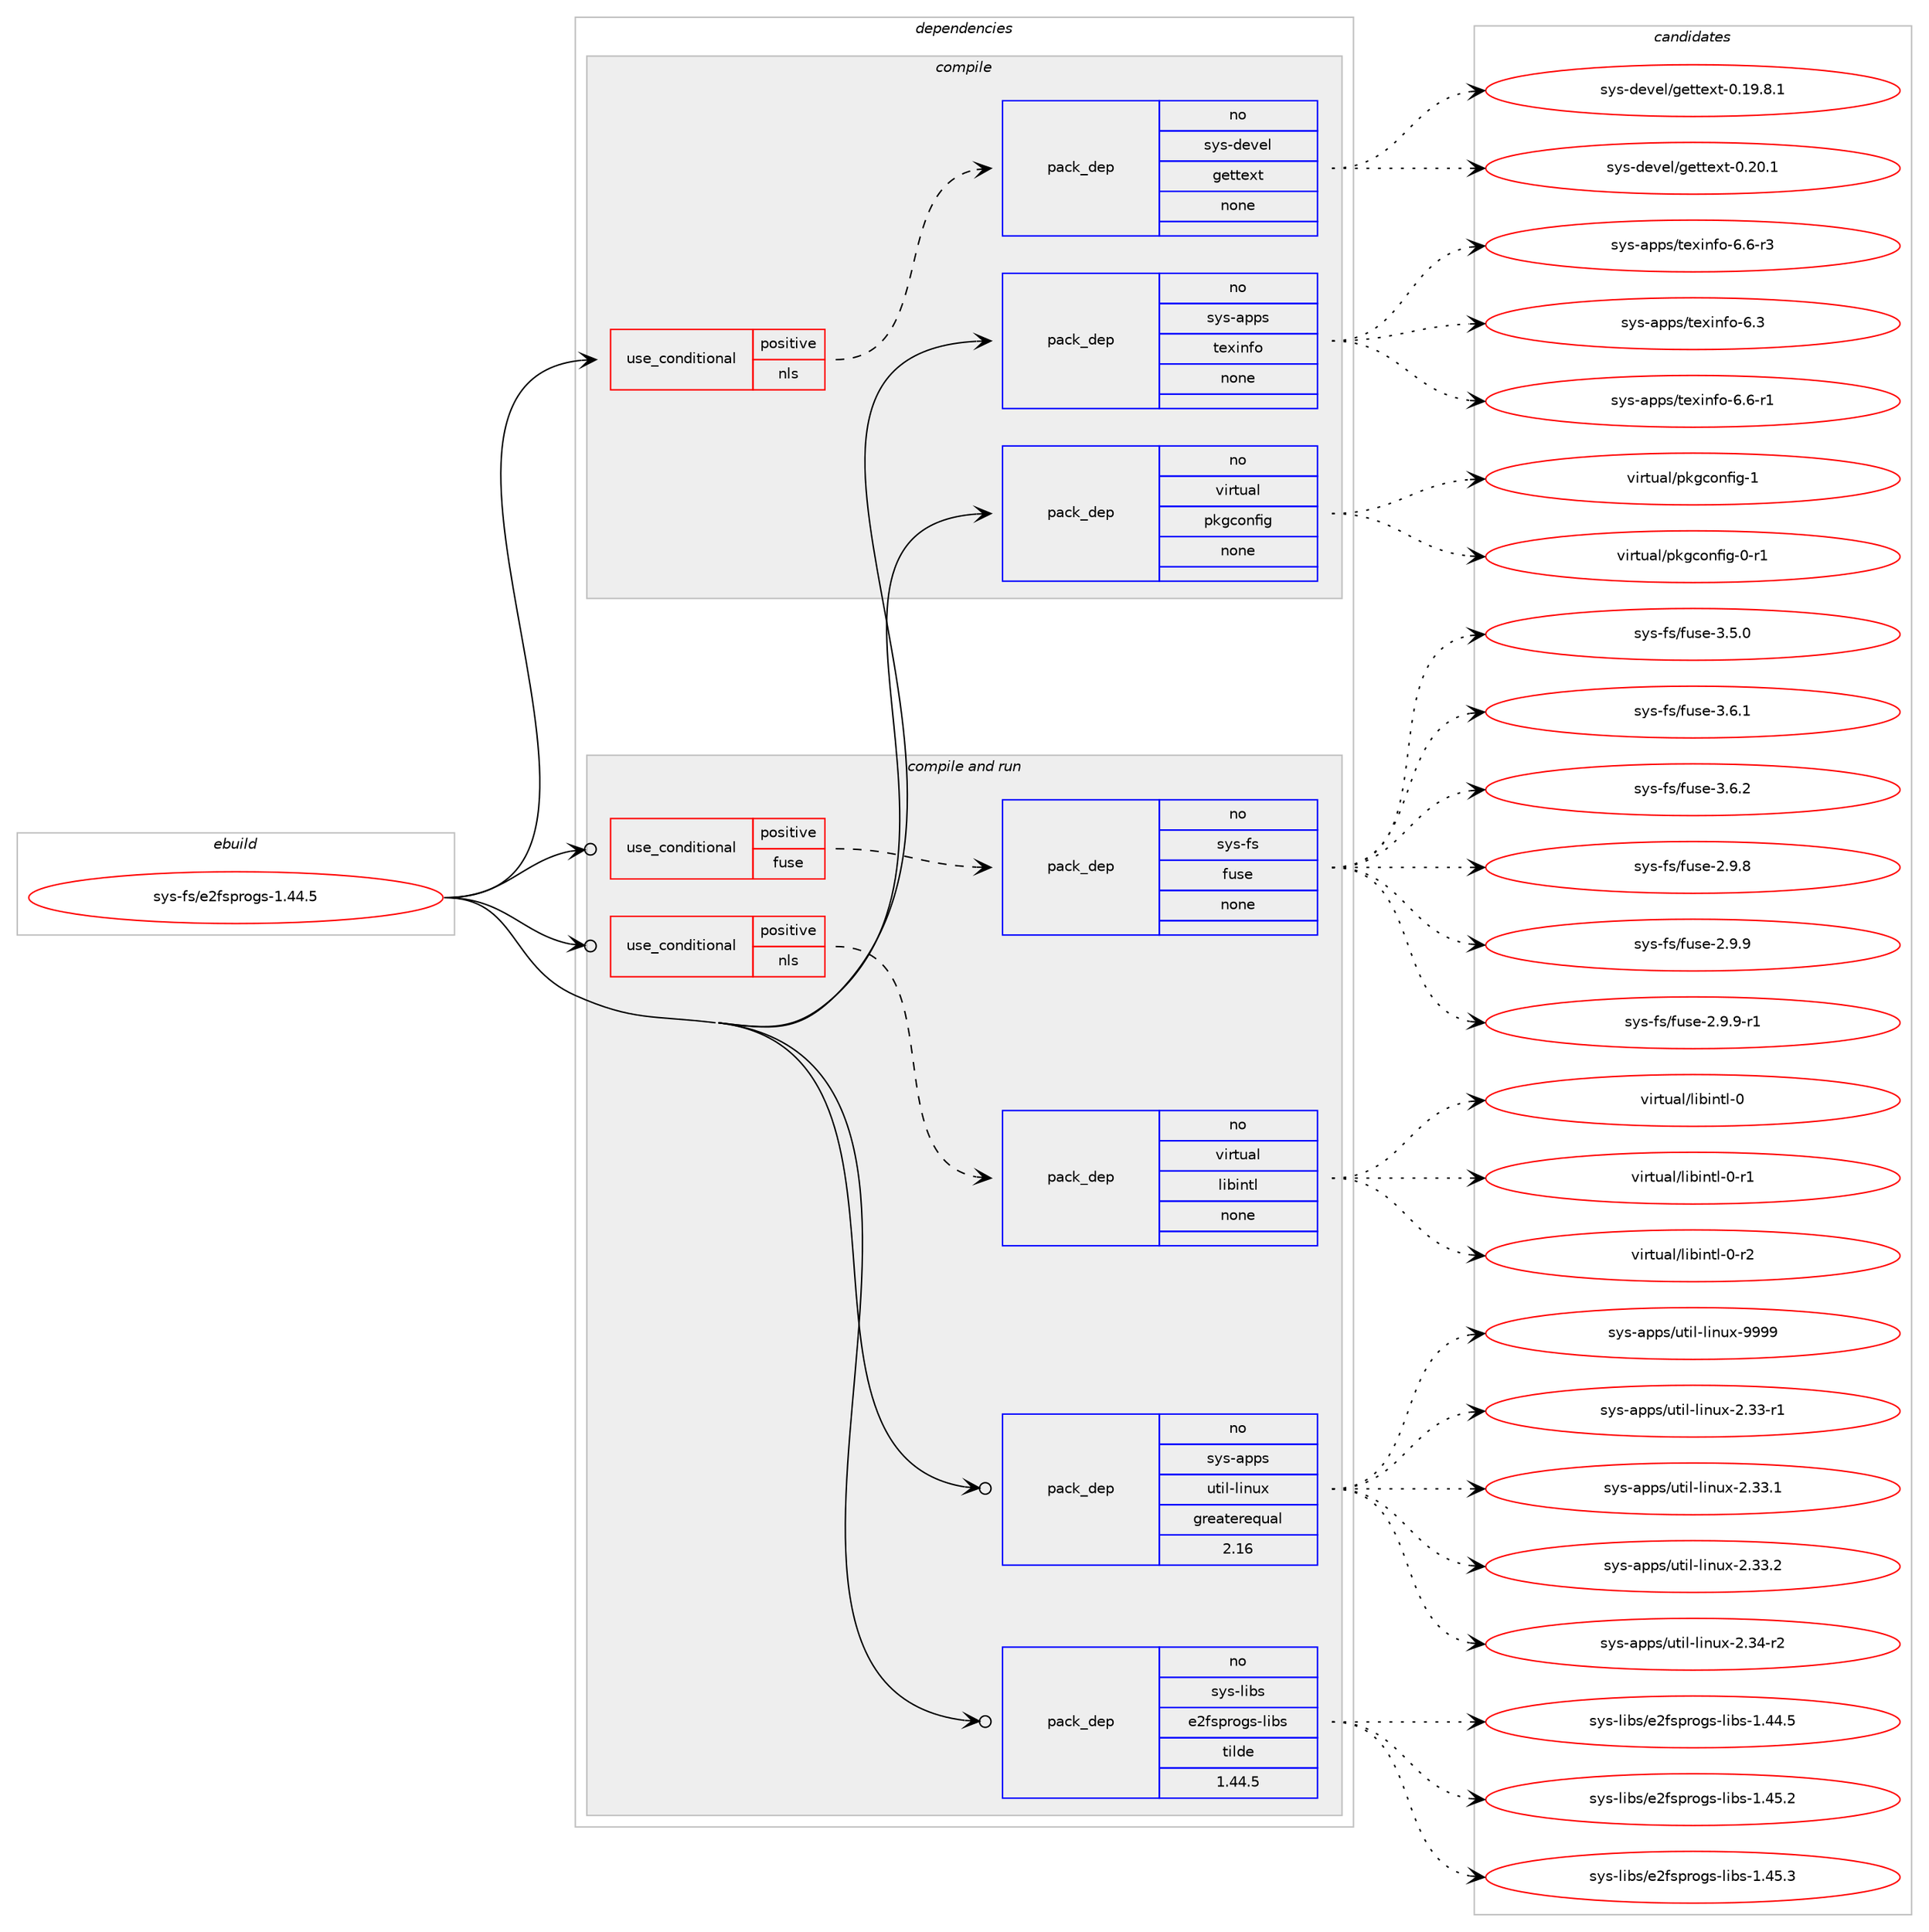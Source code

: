 digraph prolog {

# *************
# Graph options
# *************

newrank=true;
concentrate=true;
compound=true;
graph [rankdir=LR,fontname=Helvetica,fontsize=10,ranksep=1.5];#, ranksep=2.5, nodesep=0.2];
edge  [arrowhead=vee];
node  [fontname=Helvetica,fontsize=10];

# **********
# The ebuild
# **********

subgraph cluster_leftcol {
color=gray;
rank=same;
label=<<i>ebuild</i>>;
id [label="sys-fs/e2fsprogs-1.44.5", color=red, width=4, href="../sys-fs/e2fsprogs-1.44.5.svg"];
}

# ****************
# The dependencies
# ****************

subgraph cluster_midcol {
color=gray;
label=<<i>dependencies</i>>;
subgraph cluster_compile {
fillcolor="#eeeeee";
style=filled;
label=<<i>compile</i>>;
subgraph cond215 {
dependency948 [label=<<TABLE BORDER="0" CELLBORDER="1" CELLSPACING="0" CELLPADDING="4"><TR><TD ROWSPAN="3" CELLPADDING="10">use_conditional</TD></TR><TR><TD>positive</TD></TR><TR><TD>nls</TD></TR></TABLE>>, shape=none, color=red];
subgraph pack722 {
dependency949 [label=<<TABLE BORDER="0" CELLBORDER="1" CELLSPACING="0" CELLPADDING="4" WIDTH="220"><TR><TD ROWSPAN="6" CELLPADDING="30">pack_dep</TD></TR><TR><TD WIDTH="110">no</TD></TR><TR><TD>sys-devel</TD></TR><TR><TD>gettext</TD></TR><TR><TD>none</TD></TR><TR><TD></TD></TR></TABLE>>, shape=none, color=blue];
}
dependency948:e -> dependency949:w [weight=20,style="dashed",arrowhead="vee"];
}
id:e -> dependency948:w [weight=20,style="solid",arrowhead="vee"];
subgraph pack723 {
dependency950 [label=<<TABLE BORDER="0" CELLBORDER="1" CELLSPACING="0" CELLPADDING="4" WIDTH="220"><TR><TD ROWSPAN="6" CELLPADDING="30">pack_dep</TD></TR><TR><TD WIDTH="110">no</TD></TR><TR><TD>sys-apps</TD></TR><TR><TD>texinfo</TD></TR><TR><TD>none</TD></TR><TR><TD></TD></TR></TABLE>>, shape=none, color=blue];
}
id:e -> dependency950:w [weight=20,style="solid",arrowhead="vee"];
subgraph pack724 {
dependency951 [label=<<TABLE BORDER="0" CELLBORDER="1" CELLSPACING="0" CELLPADDING="4" WIDTH="220"><TR><TD ROWSPAN="6" CELLPADDING="30">pack_dep</TD></TR><TR><TD WIDTH="110">no</TD></TR><TR><TD>virtual</TD></TR><TR><TD>pkgconfig</TD></TR><TR><TD>none</TD></TR><TR><TD></TD></TR></TABLE>>, shape=none, color=blue];
}
id:e -> dependency951:w [weight=20,style="solid",arrowhead="vee"];
}
subgraph cluster_compileandrun {
fillcolor="#eeeeee";
style=filled;
label=<<i>compile and run</i>>;
subgraph cond216 {
dependency952 [label=<<TABLE BORDER="0" CELLBORDER="1" CELLSPACING="0" CELLPADDING="4"><TR><TD ROWSPAN="3" CELLPADDING="10">use_conditional</TD></TR><TR><TD>positive</TD></TR><TR><TD>fuse</TD></TR></TABLE>>, shape=none, color=red];
subgraph pack725 {
dependency953 [label=<<TABLE BORDER="0" CELLBORDER="1" CELLSPACING="0" CELLPADDING="4" WIDTH="220"><TR><TD ROWSPAN="6" CELLPADDING="30">pack_dep</TD></TR><TR><TD WIDTH="110">no</TD></TR><TR><TD>sys-fs</TD></TR><TR><TD>fuse</TD></TR><TR><TD>none</TD></TR><TR><TD></TD></TR></TABLE>>, shape=none, color=blue];
}
dependency952:e -> dependency953:w [weight=20,style="dashed",arrowhead="vee"];
}
id:e -> dependency952:w [weight=20,style="solid",arrowhead="odotvee"];
subgraph cond217 {
dependency954 [label=<<TABLE BORDER="0" CELLBORDER="1" CELLSPACING="0" CELLPADDING="4"><TR><TD ROWSPAN="3" CELLPADDING="10">use_conditional</TD></TR><TR><TD>positive</TD></TR><TR><TD>nls</TD></TR></TABLE>>, shape=none, color=red];
subgraph pack726 {
dependency955 [label=<<TABLE BORDER="0" CELLBORDER="1" CELLSPACING="0" CELLPADDING="4" WIDTH="220"><TR><TD ROWSPAN="6" CELLPADDING="30">pack_dep</TD></TR><TR><TD WIDTH="110">no</TD></TR><TR><TD>virtual</TD></TR><TR><TD>libintl</TD></TR><TR><TD>none</TD></TR><TR><TD></TD></TR></TABLE>>, shape=none, color=blue];
}
dependency954:e -> dependency955:w [weight=20,style="dashed",arrowhead="vee"];
}
id:e -> dependency954:w [weight=20,style="solid",arrowhead="odotvee"];
subgraph pack727 {
dependency956 [label=<<TABLE BORDER="0" CELLBORDER="1" CELLSPACING="0" CELLPADDING="4" WIDTH="220"><TR><TD ROWSPAN="6" CELLPADDING="30">pack_dep</TD></TR><TR><TD WIDTH="110">no</TD></TR><TR><TD>sys-apps</TD></TR><TR><TD>util-linux</TD></TR><TR><TD>greaterequal</TD></TR><TR><TD>2.16</TD></TR></TABLE>>, shape=none, color=blue];
}
id:e -> dependency956:w [weight=20,style="solid",arrowhead="odotvee"];
subgraph pack728 {
dependency957 [label=<<TABLE BORDER="0" CELLBORDER="1" CELLSPACING="0" CELLPADDING="4" WIDTH="220"><TR><TD ROWSPAN="6" CELLPADDING="30">pack_dep</TD></TR><TR><TD WIDTH="110">no</TD></TR><TR><TD>sys-libs</TD></TR><TR><TD>e2fsprogs-libs</TD></TR><TR><TD>tilde</TD></TR><TR><TD>1.44.5</TD></TR></TABLE>>, shape=none, color=blue];
}
id:e -> dependency957:w [weight=20,style="solid",arrowhead="odotvee"];
}
subgraph cluster_run {
fillcolor="#eeeeee";
style=filled;
label=<<i>run</i>>;
}
}

# **************
# The candidates
# **************

subgraph cluster_choices {
rank=same;
color=gray;
label=<<i>candidates</i>>;

subgraph choice722 {
color=black;
nodesep=1;
choice1151211154510010111810110847103101116116101120116454846495746564649 [label="sys-devel/gettext-0.19.8.1", color=red, width=4,href="../sys-devel/gettext-0.19.8.1.svg"];
choice115121115451001011181011084710310111611610112011645484650484649 [label="sys-devel/gettext-0.20.1", color=red, width=4,href="../sys-devel/gettext-0.20.1.svg"];
dependency949:e -> choice1151211154510010111810110847103101116116101120116454846495746564649:w [style=dotted,weight="100"];
dependency949:e -> choice115121115451001011181011084710310111611610112011645484650484649:w [style=dotted,weight="100"];
}
subgraph choice723 {
color=black;
nodesep=1;
choice11512111545971121121154711610112010511010211145544651 [label="sys-apps/texinfo-6.3", color=red, width=4,href="../sys-apps/texinfo-6.3.svg"];
choice115121115459711211211547116101120105110102111455446544511449 [label="sys-apps/texinfo-6.6-r1", color=red, width=4,href="../sys-apps/texinfo-6.6-r1.svg"];
choice115121115459711211211547116101120105110102111455446544511451 [label="sys-apps/texinfo-6.6-r3", color=red, width=4,href="../sys-apps/texinfo-6.6-r3.svg"];
dependency950:e -> choice11512111545971121121154711610112010511010211145544651:w [style=dotted,weight="100"];
dependency950:e -> choice115121115459711211211547116101120105110102111455446544511449:w [style=dotted,weight="100"];
dependency950:e -> choice115121115459711211211547116101120105110102111455446544511451:w [style=dotted,weight="100"];
}
subgraph choice724 {
color=black;
nodesep=1;
choice11810511411611797108471121071039911111010210510345484511449 [label="virtual/pkgconfig-0-r1", color=red, width=4,href="../virtual/pkgconfig-0-r1.svg"];
choice1181051141161179710847112107103991111101021051034549 [label="virtual/pkgconfig-1", color=red, width=4,href="../virtual/pkgconfig-1.svg"];
dependency951:e -> choice11810511411611797108471121071039911111010210510345484511449:w [style=dotted,weight="100"];
dependency951:e -> choice1181051141161179710847112107103991111101021051034549:w [style=dotted,weight="100"];
}
subgraph choice725 {
color=black;
nodesep=1;
choice1151211154510211547102117115101455046574656 [label="sys-fs/fuse-2.9.8", color=red, width=4,href="../sys-fs/fuse-2.9.8.svg"];
choice1151211154510211547102117115101455046574657 [label="sys-fs/fuse-2.9.9", color=red, width=4,href="../sys-fs/fuse-2.9.9.svg"];
choice11512111545102115471021171151014550465746574511449 [label="sys-fs/fuse-2.9.9-r1", color=red, width=4,href="../sys-fs/fuse-2.9.9-r1.svg"];
choice1151211154510211547102117115101455146534648 [label="sys-fs/fuse-3.5.0", color=red, width=4,href="../sys-fs/fuse-3.5.0.svg"];
choice1151211154510211547102117115101455146544649 [label="sys-fs/fuse-3.6.1", color=red, width=4,href="../sys-fs/fuse-3.6.1.svg"];
choice1151211154510211547102117115101455146544650 [label="sys-fs/fuse-3.6.2", color=red, width=4,href="../sys-fs/fuse-3.6.2.svg"];
dependency953:e -> choice1151211154510211547102117115101455046574656:w [style=dotted,weight="100"];
dependency953:e -> choice1151211154510211547102117115101455046574657:w [style=dotted,weight="100"];
dependency953:e -> choice11512111545102115471021171151014550465746574511449:w [style=dotted,weight="100"];
dependency953:e -> choice1151211154510211547102117115101455146534648:w [style=dotted,weight="100"];
dependency953:e -> choice1151211154510211547102117115101455146544649:w [style=dotted,weight="100"];
dependency953:e -> choice1151211154510211547102117115101455146544650:w [style=dotted,weight="100"];
}
subgraph choice726 {
color=black;
nodesep=1;
choice1181051141161179710847108105981051101161084548 [label="virtual/libintl-0", color=red, width=4,href="../virtual/libintl-0.svg"];
choice11810511411611797108471081059810511011610845484511449 [label="virtual/libintl-0-r1", color=red, width=4,href="../virtual/libintl-0-r1.svg"];
choice11810511411611797108471081059810511011610845484511450 [label="virtual/libintl-0-r2", color=red, width=4,href="../virtual/libintl-0-r2.svg"];
dependency955:e -> choice1181051141161179710847108105981051101161084548:w [style=dotted,weight="100"];
dependency955:e -> choice11810511411611797108471081059810511011610845484511449:w [style=dotted,weight="100"];
dependency955:e -> choice11810511411611797108471081059810511011610845484511450:w [style=dotted,weight="100"];
}
subgraph choice727 {
color=black;
nodesep=1;
choice1151211154597112112115471171161051084510810511011712045504651514511449 [label="sys-apps/util-linux-2.33-r1", color=red, width=4,href="../sys-apps/util-linux-2.33-r1.svg"];
choice1151211154597112112115471171161051084510810511011712045504651514649 [label="sys-apps/util-linux-2.33.1", color=red, width=4,href="../sys-apps/util-linux-2.33.1.svg"];
choice1151211154597112112115471171161051084510810511011712045504651514650 [label="sys-apps/util-linux-2.33.2", color=red, width=4,href="../sys-apps/util-linux-2.33.2.svg"];
choice1151211154597112112115471171161051084510810511011712045504651524511450 [label="sys-apps/util-linux-2.34-r2", color=red, width=4,href="../sys-apps/util-linux-2.34-r2.svg"];
choice115121115459711211211547117116105108451081051101171204557575757 [label="sys-apps/util-linux-9999", color=red, width=4,href="../sys-apps/util-linux-9999.svg"];
dependency956:e -> choice1151211154597112112115471171161051084510810511011712045504651514511449:w [style=dotted,weight="100"];
dependency956:e -> choice1151211154597112112115471171161051084510810511011712045504651514649:w [style=dotted,weight="100"];
dependency956:e -> choice1151211154597112112115471171161051084510810511011712045504651514650:w [style=dotted,weight="100"];
dependency956:e -> choice1151211154597112112115471171161051084510810511011712045504651524511450:w [style=dotted,weight="100"];
dependency956:e -> choice115121115459711211211547117116105108451081051101171204557575757:w [style=dotted,weight="100"];
}
subgraph choice728 {
color=black;
nodesep=1;
choice11512111545108105981154710150102115112114111103115451081059811545494652524653 [label="sys-libs/e2fsprogs-libs-1.44.5", color=red, width=4,href="../sys-libs/e2fsprogs-libs-1.44.5.svg"];
choice11512111545108105981154710150102115112114111103115451081059811545494652534650 [label="sys-libs/e2fsprogs-libs-1.45.2", color=red, width=4,href="../sys-libs/e2fsprogs-libs-1.45.2.svg"];
choice11512111545108105981154710150102115112114111103115451081059811545494652534651 [label="sys-libs/e2fsprogs-libs-1.45.3", color=red, width=4,href="../sys-libs/e2fsprogs-libs-1.45.3.svg"];
dependency957:e -> choice11512111545108105981154710150102115112114111103115451081059811545494652524653:w [style=dotted,weight="100"];
dependency957:e -> choice11512111545108105981154710150102115112114111103115451081059811545494652534650:w [style=dotted,weight="100"];
dependency957:e -> choice11512111545108105981154710150102115112114111103115451081059811545494652534651:w [style=dotted,weight="100"];
}
}

}
